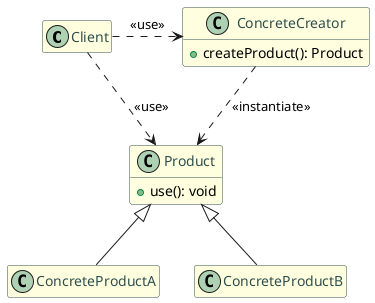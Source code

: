 @startuml
class Client {
}

class ConcreteCreator {
  + createProduct(): Product
}

class Product {
  + use(): void
}

class ConcreteProductA
class ConcreteProductB

Client .> ConcreteCreator :<<use>>
Client .> Product :<<use>>
ConcreteCreator ..> Product : <<instantiate>>
Product <|-- ConcreteProductA
Product <|-- ConcreteProductB

hide empty fields
hide empty methods

skinparam class {
  BackgroundColor LightYellow
  BorderColor DarkSlateGray
  ArrowColor DarkSlateGray
  FontColor DarkSlateGray
}
@enduml
